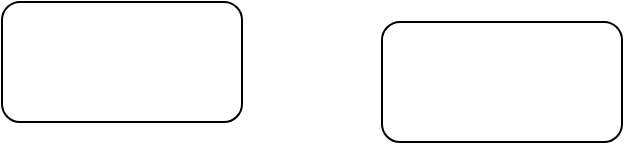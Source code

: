 <mxfile version="15.7.0" type="github">
  <diagram id="swZzT2PVPqm0Ozc7m7ap" name="Page-1">
    <mxGraphModel dx="868" dy="482" grid="1" gridSize="10" guides="1" tooltips="1" connect="1" arrows="1" fold="1" page="1" pageScale="1" pageWidth="827" pageHeight="1169" math="0" shadow="0">
      <root>
        <mxCell id="0" />
        <mxCell id="1" parent="0" />
        <mxCell id="DCyA0k2-LHy1FcChu2A_-1" value="" style="rounded=1;whiteSpace=wrap;html=1;" vertex="1" parent="1">
          <mxGeometry x="320" y="60" width="120" height="60" as="geometry" />
        </mxCell>
        <mxCell id="DCyA0k2-LHy1FcChu2A_-2" value="" style="rounded=1;whiteSpace=wrap;html=1;" vertex="1" parent="1">
          <mxGeometry x="130" y="50" width="120" height="60" as="geometry" />
        </mxCell>
      </root>
    </mxGraphModel>
  </diagram>
</mxfile>
